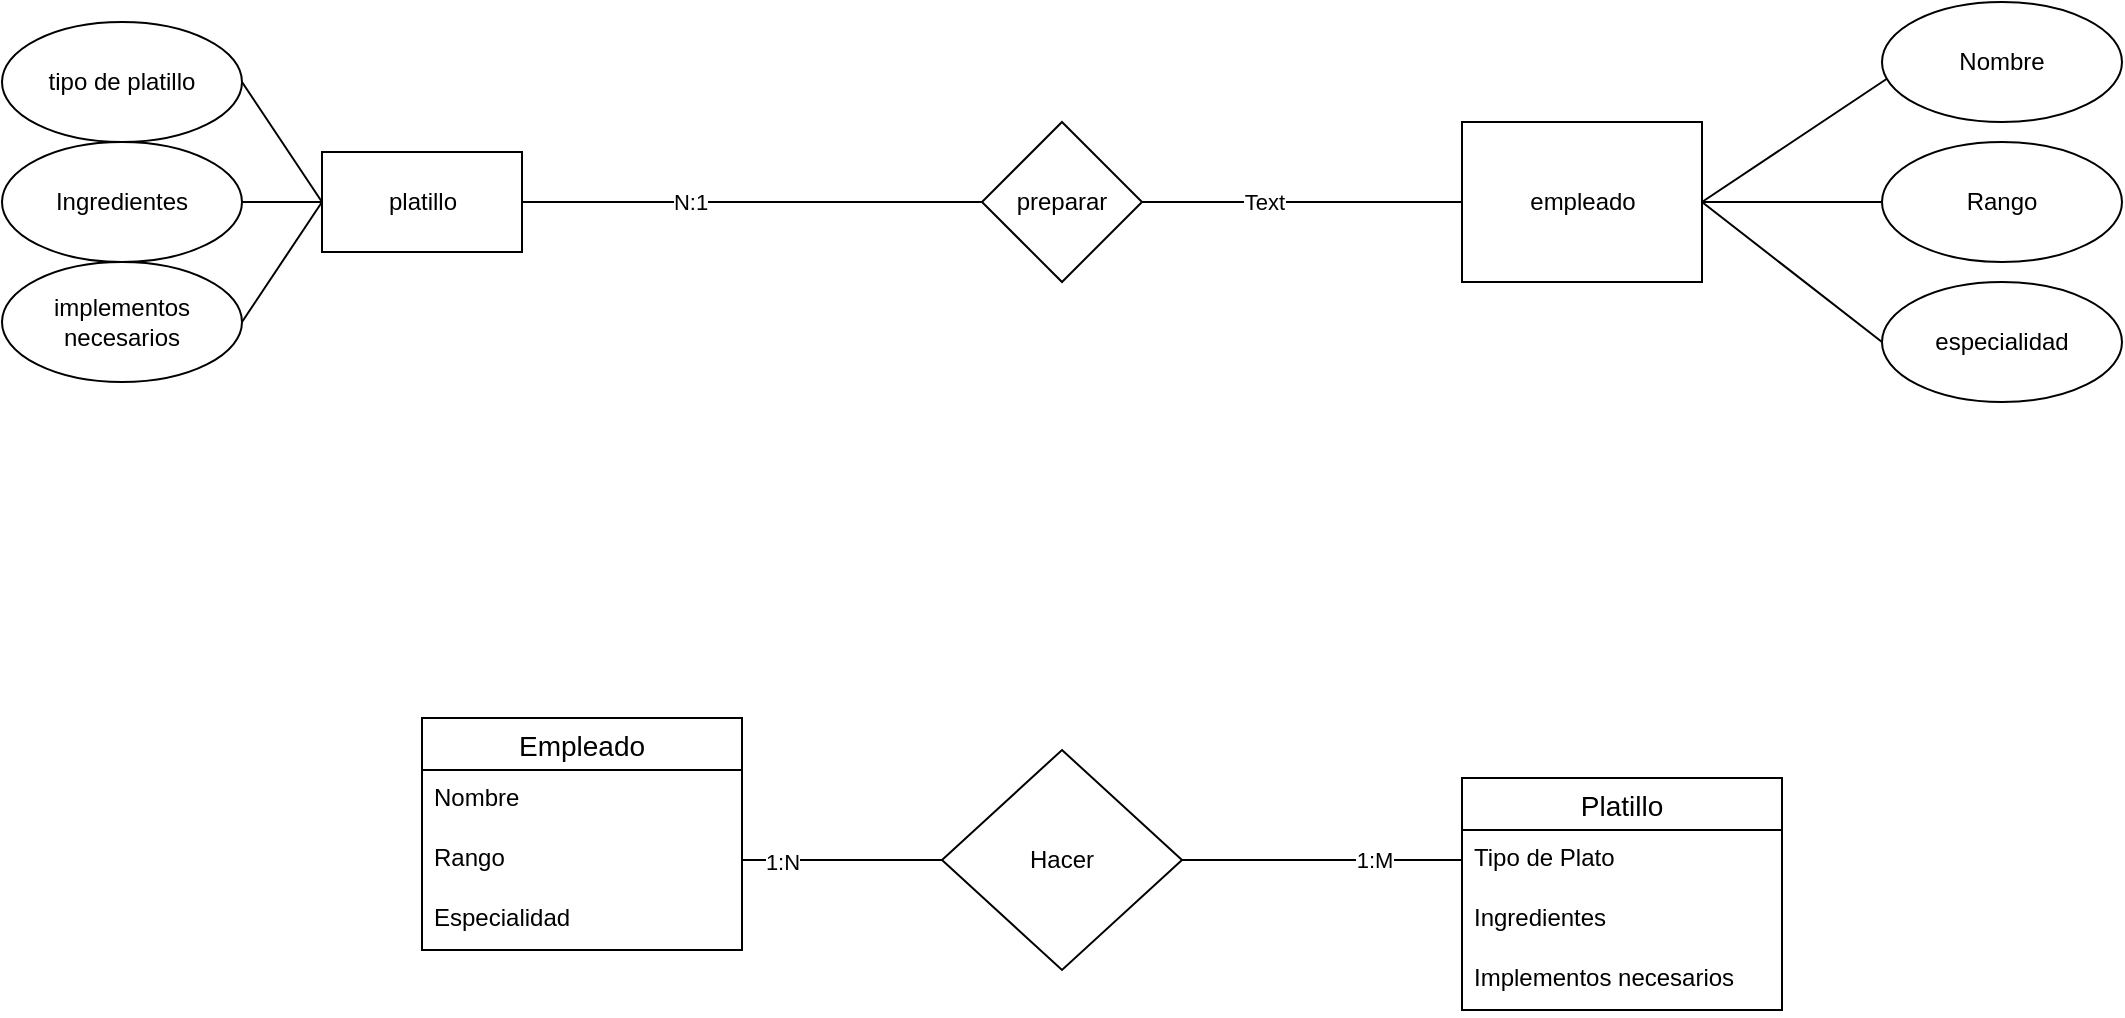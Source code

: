 <mxfile version="14.9.6" type="github">
  <diagram id="_SgC4pJXE5jOWkK6Uz9D" name="Page-1">
    <mxGraphModel dx="2782" dy="829" grid="1" gridSize="10" guides="1" tooltips="1" connect="1" arrows="1" fold="1" page="1" pageScale="1" pageWidth="827" pageHeight="1169" math="0" shadow="0">
      <root>
        <mxCell id="0" />
        <mxCell id="1" parent="0" />
        <mxCell id="Zh--WylhP0kHJJEPY8Jx-1" value="empleado" style="html=1;dashed=0;whitespace=wrap;" parent="1" vertex="1">
          <mxGeometry x="720" y="160" width="120" height="80" as="geometry" />
        </mxCell>
        <mxCell id="Zh--WylhP0kHJJEPY8Jx-2" value="platillo" style="html=1;dashed=0;whitespace=wrap;" parent="1" vertex="1">
          <mxGeometry x="150" y="175" width="100" height="50" as="geometry" />
        </mxCell>
        <mxCell id="Zh--WylhP0kHJJEPY8Jx-11" value="" style="endArrow=none;html=1;entryX=1;entryY=0.5;entryDx=0;entryDy=0;exitX=0;exitY=0.5;exitDx=0;exitDy=0;" parent="1" source="Zh--WylhP0kHJJEPY8Jx-21" target="Zh--WylhP0kHJJEPY8Jx-1" edge="1">
          <mxGeometry width="50" height="50" relative="1" as="geometry">
            <mxPoint x="380" y="420" as="sourcePoint" />
            <mxPoint x="430" y="370" as="targetPoint" />
          </mxGeometry>
        </mxCell>
        <mxCell id="Zh--WylhP0kHJJEPY8Jx-13" value="" style="endArrow=none;html=1;entryX=0.5;entryY=0;entryDx=0;entryDy=0;exitX=1;exitY=0.5;exitDx=0;exitDy=0;" parent="1" source="Zh--WylhP0kHJJEPY8Jx-1" target="Zh--WylhP0kHJJEPY8Jx-19" edge="1">
          <mxGeometry width="50" height="50" relative="1" as="geometry">
            <mxPoint x="860" y="200" as="sourcePoint" />
            <mxPoint x="430" y="370" as="targetPoint" />
          </mxGeometry>
        </mxCell>
        <mxCell id="Zh--WylhP0kHJJEPY8Jx-19" value="Nombre" style="ellipse;whiteSpace=wrap;html=1;" parent="1" vertex="1">
          <mxGeometry x="930" y="100" width="120" height="60" as="geometry" />
        </mxCell>
        <mxCell id="Zh--WylhP0kHJJEPY8Jx-21" value="especialidad" style="ellipse;whiteSpace=wrap;html=1;" parent="1" vertex="1">
          <mxGeometry x="930" y="240" width="120" height="60" as="geometry" />
        </mxCell>
        <mxCell id="Zh--WylhP0kHJJEPY8Jx-22" value="tipo de platillo" style="ellipse;whiteSpace=wrap;html=1;" parent="1" vertex="1">
          <mxGeometry x="-10" y="110" width="120" height="60" as="geometry" />
        </mxCell>
        <mxCell id="Zh--WylhP0kHJJEPY8Jx-23" value="Ingredientes" style="ellipse;whiteSpace=wrap;html=1;" parent="1" vertex="1">
          <mxGeometry x="-10" y="170" width="120" height="60" as="geometry" />
        </mxCell>
        <mxCell id="Zh--WylhP0kHJJEPY8Jx-24" value="" style="endArrow=none;html=1;entryX=1;entryY=0.5;entryDx=0;entryDy=0;exitX=0;exitY=0.5;exitDx=0;exitDy=0;" parent="1" source="Zh--WylhP0kHJJEPY8Jx-2" target="Zh--WylhP0kHJJEPY8Jx-22" edge="1">
          <mxGeometry width="50" height="50" relative="1" as="geometry">
            <mxPoint x="370" y="390" as="sourcePoint" />
            <mxPoint x="420" y="340" as="targetPoint" />
          </mxGeometry>
        </mxCell>
        <mxCell id="Zh--WylhP0kHJJEPY8Jx-25" value="" style="endArrow=none;html=1;entryX=0;entryY=0.5;entryDx=0;entryDy=0;exitX=1;exitY=0.5;exitDx=0;exitDy=0;" parent="1" source="Zh--WylhP0kHJJEPY8Jx-23" target="Zh--WylhP0kHJJEPY8Jx-2" edge="1">
          <mxGeometry width="50" height="50" relative="1" as="geometry">
            <mxPoint x="370" y="390" as="sourcePoint" />
            <mxPoint x="420" y="340" as="targetPoint" />
          </mxGeometry>
        </mxCell>
        <mxCell id="Zh--WylhP0kHJJEPY8Jx-26" value="preparar" style="rhombus;whiteSpace=wrap;html=1;" parent="1" vertex="1">
          <mxGeometry x="480" y="160" width="80" height="80" as="geometry" />
        </mxCell>
        <mxCell id="Zh--WylhP0kHJJEPY8Jx-27" value="" style="endArrow=none;html=1;exitX=1;exitY=0.5;exitDx=0;exitDy=0;" parent="1" source="Zh--WylhP0kHJJEPY8Jx-2" target="Zh--WylhP0kHJJEPY8Jx-26" edge="1">
          <mxGeometry width="50" height="50" relative="1" as="geometry">
            <mxPoint x="390" y="390" as="sourcePoint" />
            <mxPoint x="440" y="340" as="targetPoint" />
            <Array as="points" />
          </mxGeometry>
        </mxCell>
        <mxCell id="Rj5sBrgI9cjhUqgiT_DL-21" value="N:1" style="edgeLabel;html=1;align=center;verticalAlign=middle;resizable=0;points=[];" vertex="1" connectable="0" parent="Zh--WylhP0kHJJEPY8Jx-27">
          <mxGeometry x="-0.276" y="-4" relative="1" as="geometry">
            <mxPoint y="-4" as="offset" />
          </mxGeometry>
        </mxCell>
        <mxCell id="Zh--WylhP0kHJJEPY8Jx-28" value="" style="endArrow=none;html=1;entryX=0;entryY=0.5;entryDx=0;entryDy=0;exitX=1;exitY=0.5;exitDx=0;exitDy=0;" parent="1" source="Zh--WylhP0kHJJEPY8Jx-26" target="Zh--WylhP0kHJJEPY8Jx-1" edge="1">
          <mxGeometry width="50" height="50" relative="1" as="geometry">
            <mxPoint x="390" y="390" as="sourcePoint" />
            <mxPoint x="440" y="340" as="targetPoint" />
          </mxGeometry>
        </mxCell>
        <mxCell id="Rj5sBrgI9cjhUqgiT_DL-32" value="Text" style="edgeLabel;html=1;align=center;verticalAlign=middle;resizable=0;points=[];" vertex="1" connectable="0" parent="Zh--WylhP0kHJJEPY8Jx-28">
          <mxGeometry x="-0.246" relative="1" as="geometry">
            <mxPoint as="offset" />
          </mxGeometry>
        </mxCell>
        <mxCell id="Rj5sBrgI9cjhUqgiT_DL-11" value="Platillo" style="swimlane;fontStyle=0;childLayout=stackLayout;horizontal=1;startSize=26;horizontalStack=0;resizeParent=1;resizeParentMax=0;resizeLast=0;collapsible=1;marginBottom=0;align=center;fontSize=14;" vertex="1" parent="1">
          <mxGeometry x="720" y="488" width="160" height="116" as="geometry" />
        </mxCell>
        <mxCell id="Rj5sBrgI9cjhUqgiT_DL-12" value="Tipo de Plato" style="text;strokeColor=none;fillColor=none;spacingLeft=4;spacingRight=4;overflow=hidden;rotatable=0;points=[[0,0.5],[1,0.5]];portConstraint=eastwest;fontSize=12;" vertex="1" parent="Rj5sBrgI9cjhUqgiT_DL-11">
          <mxGeometry y="26" width="160" height="30" as="geometry" />
        </mxCell>
        <mxCell id="Rj5sBrgI9cjhUqgiT_DL-13" value="Ingredientes" style="text;strokeColor=none;fillColor=none;spacingLeft=4;spacingRight=4;overflow=hidden;rotatable=0;points=[[0,0.5],[1,0.5]];portConstraint=eastwest;fontSize=12;" vertex="1" parent="Rj5sBrgI9cjhUqgiT_DL-11">
          <mxGeometry y="56" width="160" height="30" as="geometry" />
        </mxCell>
        <mxCell id="Rj5sBrgI9cjhUqgiT_DL-35" value="Implementos necesarios" style="text;strokeColor=none;fillColor=none;spacingLeft=4;spacingRight=4;overflow=hidden;rotatable=0;points=[[0,0.5],[1,0.5]];portConstraint=eastwest;fontSize=12;" vertex="1" parent="Rj5sBrgI9cjhUqgiT_DL-11">
          <mxGeometry y="86" width="160" height="30" as="geometry" />
        </mxCell>
        <mxCell id="Rj5sBrgI9cjhUqgiT_DL-15" value="Empleado" style="swimlane;fontStyle=0;childLayout=stackLayout;horizontal=1;startSize=26;horizontalStack=0;resizeParent=1;resizeParentMax=0;resizeLast=0;collapsible=1;marginBottom=0;align=center;fontSize=14;" vertex="1" parent="1">
          <mxGeometry x="200" y="458" width="160" height="116" as="geometry" />
        </mxCell>
        <mxCell id="Rj5sBrgI9cjhUqgiT_DL-16" value="Nombre" style="text;strokeColor=none;fillColor=none;spacingLeft=4;spacingRight=4;overflow=hidden;rotatable=0;points=[[0,0.5],[1,0.5]];portConstraint=eastwest;fontSize=12;" vertex="1" parent="Rj5sBrgI9cjhUqgiT_DL-15">
          <mxGeometry y="26" width="160" height="30" as="geometry" />
        </mxCell>
        <mxCell id="Rj5sBrgI9cjhUqgiT_DL-18" value="Rango" style="text;strokeColor=none;fillColor=none;spacingLeft=4;spacingRight=4;overflow=hidden;rotatable=0;points=[[0,0.5],[1,0.5]];portConstraint=eastwest;fontSize=12;" vertex="1" parent="Rj5sBrgI9cjhUqgiT_DL-15">
          <mxGeometry y="56" width="160" height="30" as="geometry" />
        </mxCell>
        <mxCell id="Rj5sBrgI9cjhUqgiT_DL-31" value="Especialidad" style="text;strokeColor=none;fillColor=none;spacingLeft=4;spacingRight=4;overflow=hidden;rotatable=0;points=[[0,0.5],[1,0.5]];portConstraint=eastwest;fontSize=12;" vertex="1" parent="Rj5sBrgI9cjhUqgiT_DL-15">
          <mxGeometry y="86" width="160" height="30" as="geometry" />
        </mxCell>
        <mxCell id="Rj5sBrgI9cjhUqgiT_DL-19" value="Hacer" style="rhombus;whiteSpace=wrap;html=1;" vertex="1" parent="1">
          <mxGeometry x="460" y="474" width="120" height="110" as="geometry" />
        </mxCell>
        <mxCell id="Rj5sBrgI9cjhUqgiT_DL-24" value="" style="endArrow=none;html=1;entryX=0;entryY=0.5;entryDx=0;entryDy=0;exitX=1;exitY=0.5;exitDx=0;exitDy=0;" edge="1" parent="1" source="Rj5sBrgI9cjhUqgiT_DL-19" target="Rj5sBrgI9cjhUqgiT_DL-12">
          <mxGeometry width="50" height="50" relative="1" as="geometry">
            <mxPoint x="530" y="841" as="sourcePoint" />
            <mxPoint x="580" y="791" as="targetPoint" />
          </mxGeometry>
        </mxCell>
        <mxCell id="Rj5sBrgI9cjhUqgiT_DL-28" value="1:M" style="edgeLabel;html=1;align=center;verticalAlign=middle;resizable=0;points=[];" vertex="1" connectable="0" parent="Rj5sBrgI9cjhUqgiT_DL-24">
          <mxGeometry x="0.371" relative="1" as="geometry">
            <mxPoint as="offset" />
          </mxGeometry>
        </mxCell>
        <mxCell id="Rj5sBrgI9cjhUqgiT_DL-25" value="" style="endArrow=none;html=1;entryX=0;entryY=0.5;entryDx=0;entryDy=0;exitX=1;exitY=0.5;exitDx=0;exitDy=0;" edge="1" parent="1" source="Rj5sBrgI9cjhUqgiT_DL-18" target="Rj5sBrgI9cjhUqgiT_DL-19">
          <mxGeometry width="50" height="50" relative="1" as="geometry">
            <mxPoint x="530" y="841" as="sourcePoint" />
            <mxPoint x="580" y="791" as="targetPoint" />
          </mxGeometry>
        </mxCell>
        <mxCell id="Rj5sBrgI9cjhUqgiT_DL-27" value="1:N" style="edgeLabel;html=1;align=center;verticalAlign=middle;resizable=0;points=[];" vertex="1" connectable="0" parent="Rj5sBrgI9cjhUqgiT_DL-25">
          <mxGeometry x="-0.605" y="-1" relative="1" as="geometry">
            <mxPoint as="offset" />
          </mxGeometry>
        </mxCell>
        <mxCell id="Rj5sBrgI9cjhUqgiT_DL-29" value="Rango" style="ellipse;whiteSpace=wrap;html=1;" vertex="1" parent="1">
          <mxGeometry x="930" y="170" width="120" height="60" as="geometry" />
        </mxCell>
        <mxCell id="Rj5sBrgI9cjhUqgiT_DL-30" value="" style="endArrow=none;html=1;exitX=0;exitY=0.5;exitDx=0;exitDy=0;entryX=1;entryY=0.5;entryDx=0;entryDy=0;" edge="1" parent="1" source="Rj5sBrgI9cjhUqgiT_DL-29" target="Zh--WylhP0kHJJEPY8Jx-1">
          <mxGeometry width="50" height="50" relative="1" as="geometry">
            <mxPoint x="720" y="370" as="sourcePoint" />
            <mxPoint x="770" y="320" as="targetPoint" />
          </mxGeometry>
        </mxCell>
        <mxCell id="Rj5sBrgI9cjhUqgiT_DL-33" value="implementos necesarios" style="ellipse;whiteSpace=wrap;html=1;" vertex="1" parent="1">
          <mxGeometry x="-10" y="230" width="120" height="60" as="geometry" />
        </mxCell>
        <mxCell id="Rj5sBrgI9cjhUqgiT_DL-34" value="" style="endArrow=none;html=1;exitX=1;exitY=0.5;exitDx=0;exitDy=0;entryX=0;entryY=0.5;entryDx=0;entryDy=0;" edge="1" parent="1" source="Rj5sBrgI9cjhUqgiT_DL-33" target="Zh--WylhP0kHJJEPY8Jx-2">
          <mxGeometry width="50" height="50" relative="1" as="geometry">
            <mxPoint x="640" y="370" as="sourcePoint" />
            <mxPoint x="690" y="320" as="targetPoint" />
          </mxGeometry>
        </mxCell>
      </root>
    </mxGraphModel>
  </diagram>
</mxfile>
